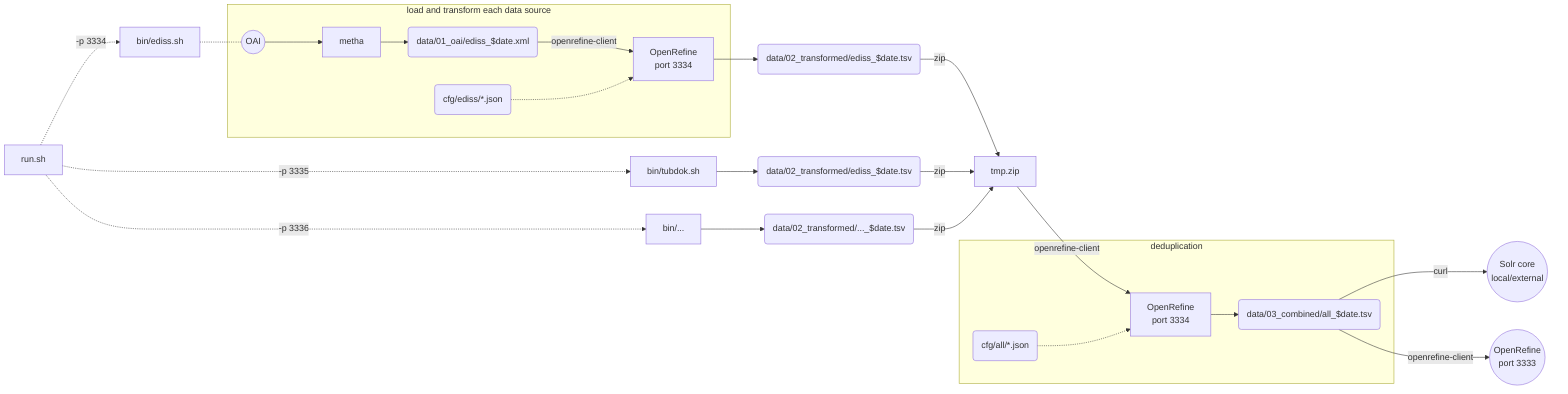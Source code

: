 graph LR

run.sh -. -p 3334 .-> bin/ediss.sh
bin/ediss.sh -.- oai
run.sh -. -p 3335 .-> bin/tubdok.sh
bin/tubdok.sh --> 02transformed_tubdok(data/02_transformed/ediss_$date.tsv)
run.sh -. -p 3336 .-> bin/...
bin/... --> 02transformed_...(data/02_transformed/..._$date.tsv)

subgraph load and transform each data source
oai((OAI)) --> metha
metha --> 01oai(data/01_oai/ediss_$date.xml)
01oai -- openrefine-client --> openrefine-container1[OpenRefine<br>port 3334]
config1(cfg/ediss/*.json) -.-> openrefine-container1
end
openrefine-container1 --> 02transformed_ediss(data/02_transformed/ediss_$date.tsv)

02transformed_ediss -- zip --> tmp.zip
02transformed_tubdok -- zip --> tmp.zip
02transformed_... -- zip --> tmp.zip
tmp.zip -- openrefine-client --> openrefine-container2[OpenRefine<br>port 3334]

subgraph deduplication
config2(cfg/all/*.json) -.-> openrefine-container2
openrefine-container2 --> 03combined(data/03_combined/all_$date.tsv)
end
03combined -- curl --> solr((Solr core<br>local/external))
03combined -- openrefine-client --> openrefine-service((OpenRefine<br>port 3333))